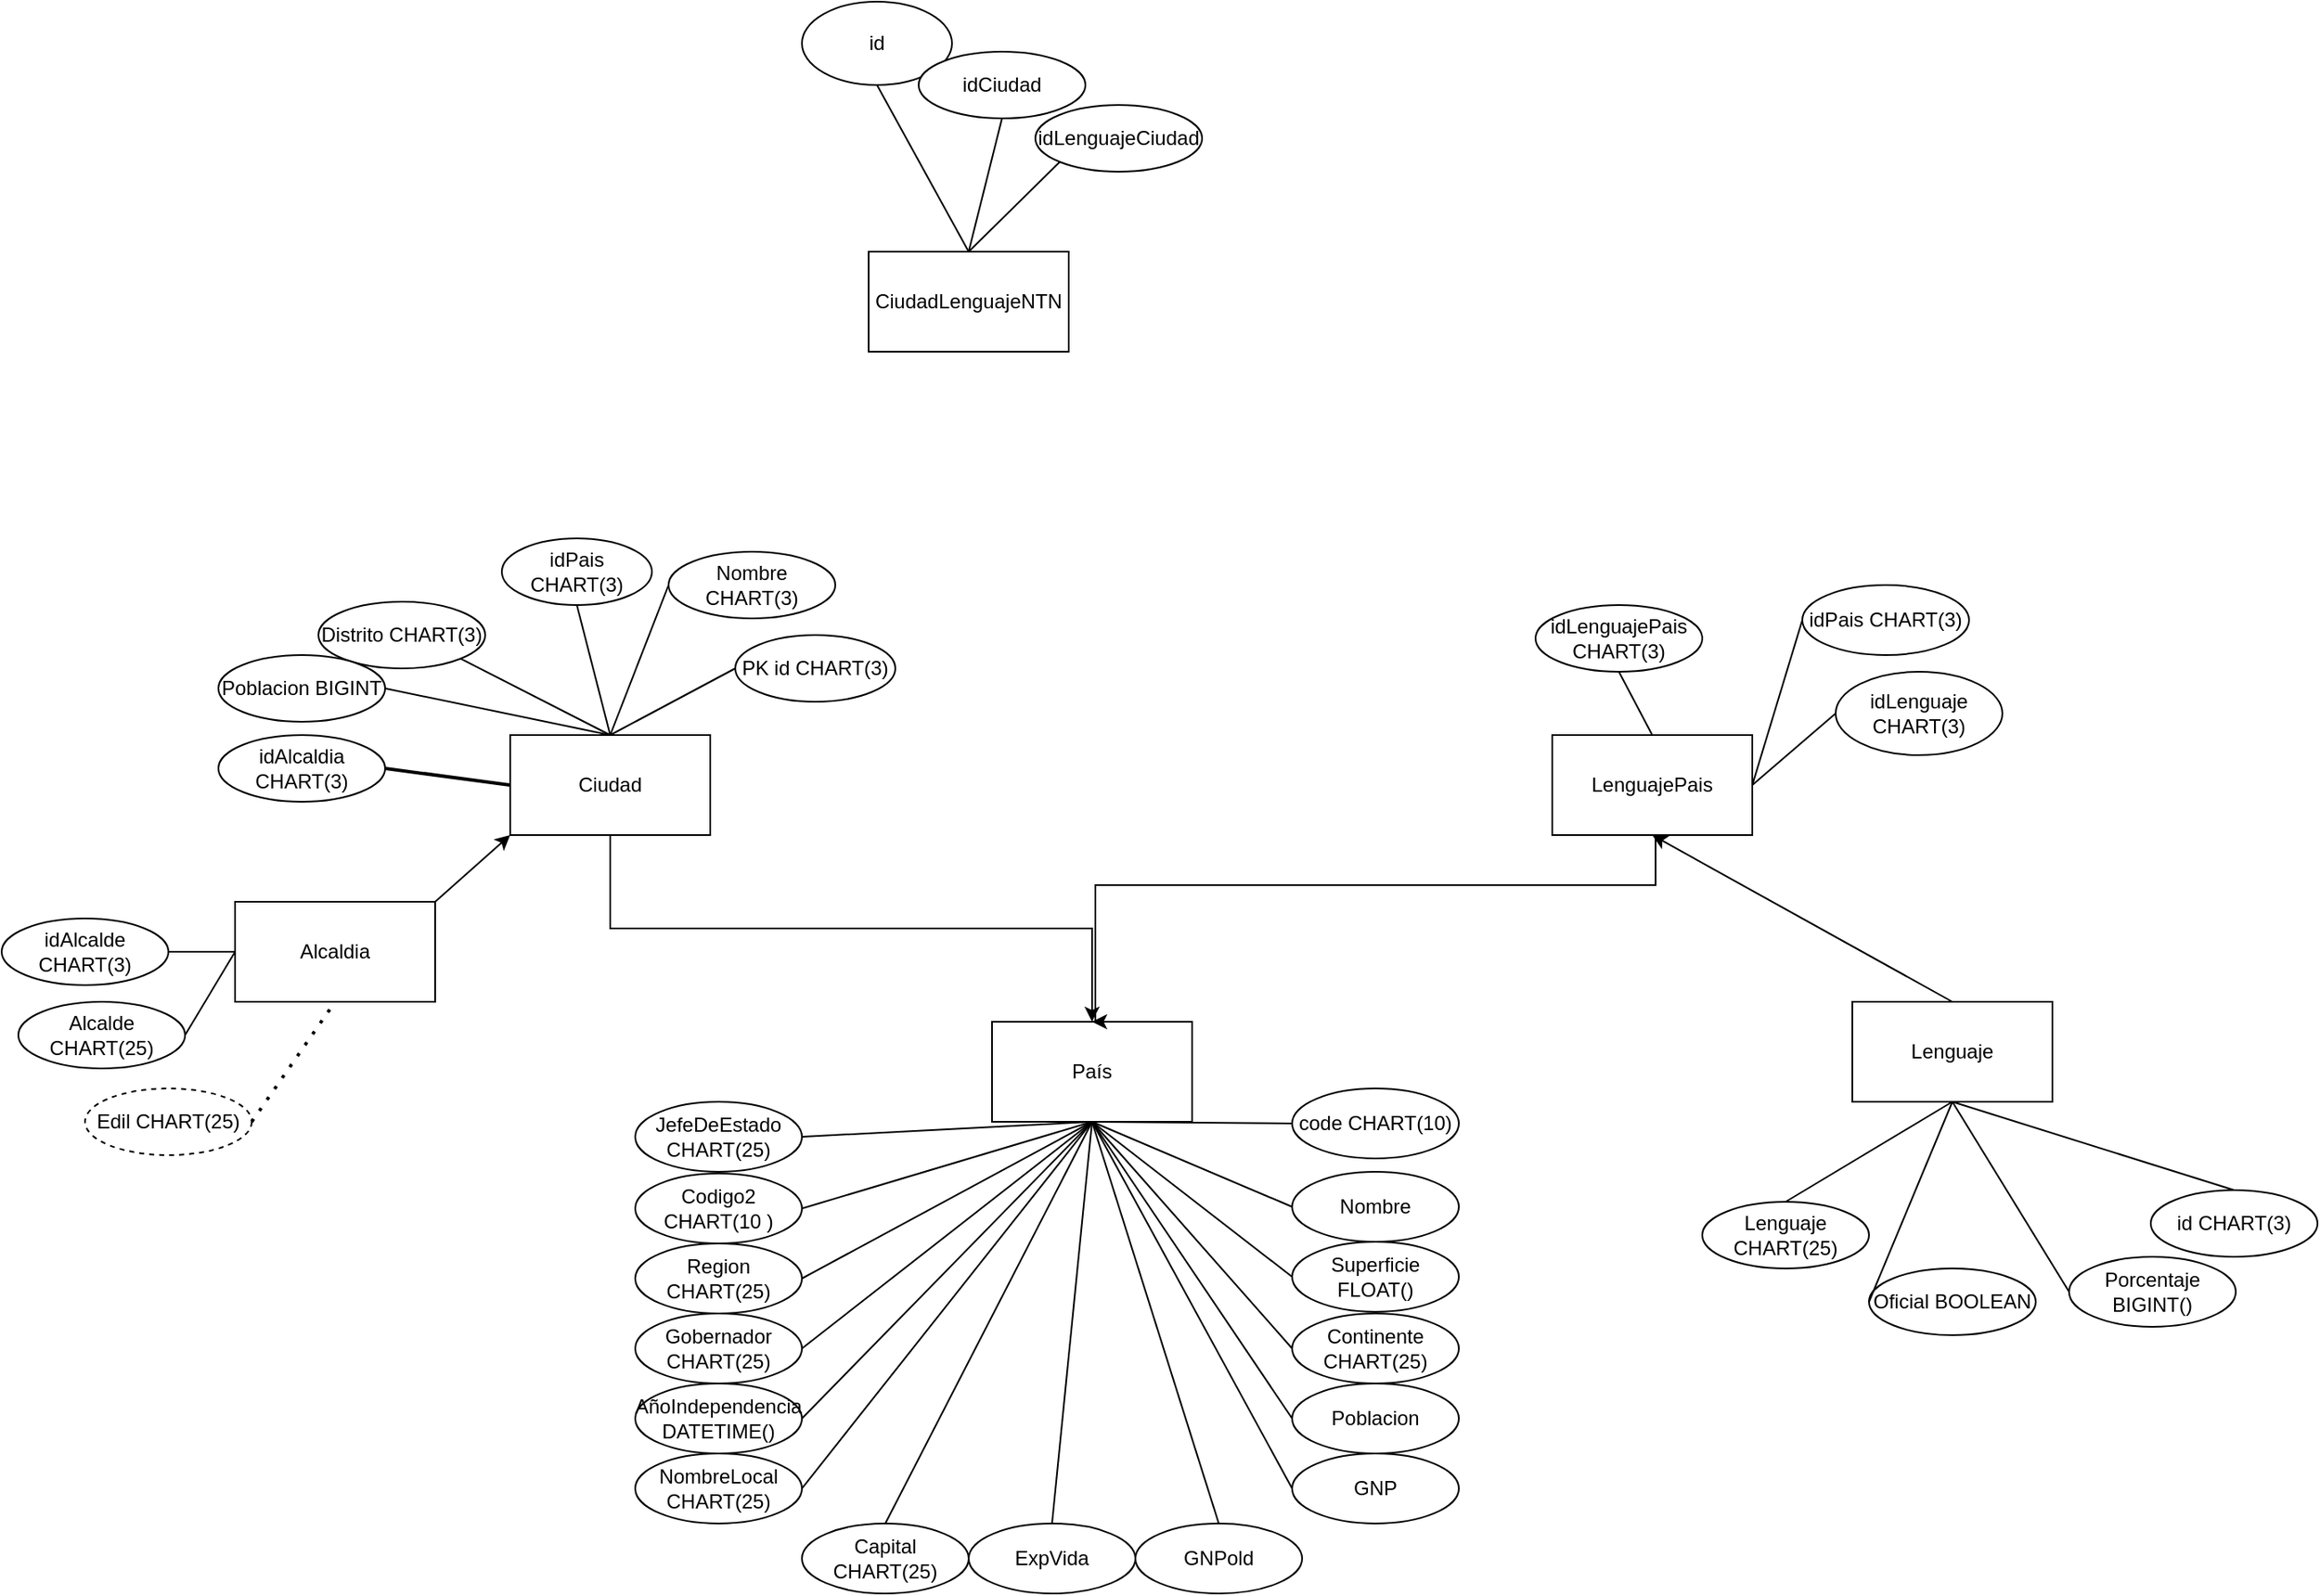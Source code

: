 <mxfile version="22.1.4" type="github">
  <diagram name="Página-1" id="QW3_HEI0pnz6f-6xpjjs">
    <mxGraphModel dx="2021" dy="1225" grid="1" gridSize="10" guides="1" tooltips="1" connect="1" arrows="1" fold="1" page="1" pageScale="1" pageWidth="1169" pageHeight="827" math="0" shadow="0">
      <root>
        <mxCell id="0" />
        <mxCell id="1" parent="0" />
        <mxCell id="LEDxgaxIy0SYVkINa124-1" value="País" style="rounded=0;whiteSpace=wrap;html=1;" parent="1" vertex="1">
          <mxGeometry x="474" y="242" width="120" height="60" as="geometry" />
        </mxCell>
        <mxCell id="LEDxgaxIy0SYVkINa124-55" style="edgeStyle=orthogonalEdgeStyle;rounded=0;orthogonalLoop=1;jettySize=auto;html=1;exitX=0.5;exitY=1;exitDx=0;exitDy=0;entryX=0.5;entryY=0;entryDx=0;entryDy=0;" parent="1" source="LEDxgaxIy0SYVkINa124-2" target="LEDxgaxIy0SYVkINa124-1" edge="1">
          <mxGeometry relative="1" as="geometry" />
        </mxCell>
        <mxCell id="LEDxgaxIy0SYVkINa124-2" value="Ciudad" style="rounded=0;whiteSpace=wrap;html=1;" parent="1" vertex="1">
          <mxGeometry x="185" y="70" width="120" height="60" as="geometry" />
        </mxCell>
        <mxCell id="nsaMhQy8s1WQ0L2lYG-B-9" style="edgeStyle=orthogonalEdgeStyle;rounded=0;orthogonalLoop=1;jettySize=auto;html=1;entryX=0.5;entryY=0;entryDx=0;entryDy=0;exitX=0.5;exitY=1;exitDx=0;exitDy=0;" parent="1" target="LEDxgaxIy0SYVkINa124-1" edge="1">
          <mxGeometry relative="1" as="geometry">
            <mxPoint x="871.98" y="125" as="sourcePoint" />
            <mxPoint x="535.98" y="237" as="targetPoint" />
            <Array as="points">
              <mxPoint x="872" y="160" />
              <mxPoint x="536" y="160" />
              <mxPoint x="536" y="242" />
            </Array>
          </mxGeometry>
        </mxCell>
        <mxCell id="LEDxgaxIy0SYVkINa124-3" value="LenguajePais" style="rounded=0;whiteSpace=wrap;html=1;" parent="1" vertex="1">
          <mxGeometry x="810" y="70" width="120" height="60" as="geometry" />
        </mxCell>
        <mxCell id="LEDxgaxIy0SYVkINa124-4" value="PK id CHART(3)" style="ellipse;whiteSpace=wrap;html=1;" parent="1" vertex="1">
          <mxGeometry x="320" y="10" width="96" height="40" as="geometry" />
        </mxCell>
        <mxCell id="LEDxgaxIy0SYVkINa124-5" value="Nombre CHART(3)" style="ellipse;whiteSpace=wrap;html=1;" parent="1" vertex="1">
          <mxGeometry x="280" y="-40" width="100" height="40" as="geometry" />
        </mxCell>
        <mxCell id="LEDxgaxIy0SYVkINa124-6" value="idPais CHART(3)" style="ellipse;whiteSpace=wrap;html=1;" parent="1" vertex="1">
          <mxGeometry x="180" y="-48" width="90" height="40" as="geometry" />
        </mxCell>
        <mxCell id="LEDxgaxIy0SYVkINa124-7" value="Distrito CHART(3)" style="ellipse;whiteSpace=wrap;html=1;" parent="1" vertex="1">
          <mxGeometry x="70" y="-10" width="100" height="40" as="geometry" />
        </mxCell>
        <mxCell id="LEDxgaxIy0SYVkINa124-8" value="Poblacion BIGINT" style="ellipse;whiteSpace=wrap;html=1;" parent="1" vertex="1">
          <mxGeometry x="10" y="22" width="100" height="40" as="geometry" />
        </mxCell>
        <mxCell id="LEDxgaxIy0SYVkINa124-9" value="code CHART(10)" style="ellipse;whiteSpace=wrap;html=1;" parent="1" vertex="1">
          <mxGeometry x="654" y="282" width="100" height="42" as="geometry" />
        </mxCell>
        <mxCell id="LEDxgaxIy0SYVkINa124-10" value="Nombre" style="ellipse;whiteSpace=wrap;html=1;" parent="1" vertex="1">
          <mxGeometry x="654" y="332" width="100" height="42" as="geometry" />
        </mxCell>
        <mxCell id="LEDxgaxIy0SYVkINa124-11" value="Continente CHART(25)" style="ellipse;whiteSpace=wrap;html=1;" parent="1" vertex="1">
          <mxGeometry x="654" y="417" width="100" height="42" as="geometry" />
        </mxCell>
        <mxCell id="LEDxgaxIy0SYVkINa124-12" value="Region CHART(25)" style="ellipse;whiteSpace=wrap;html=1;" parent="1" vertex="1">
          <mxGeometry x="260" y="375" width="100" height="42" as="geometry" />
        </mxCell>
        <mxCell id="LEDxgaxIy0SYVkINa124-13" value="Superficie FLOAT()" style="ellipse;whiteSpace=wrap;html=1;" parent="1" vertex="1">
          <mxGeometry x="654" y="374" width="100" height="42" as="geometry" />
        </mxCell>
        <mxCell id="LEDxgaxIy0SYVkINa124-14" value="AñoIndependencia DATETIME()" style="ellipse;whiteSpace=wrap;html=1;" parent="1" vertex="1">
          <mxGeometry x="260" y="459" width="100" height="42" as="geometry" />
        </mxCell>
        <mxCell id="LEDxgaxIy0SYVkINa124-15" value="Poblacion" style="ellipse;whiteSpace=wrap;html=1;" parent="1" vertex="1">
          <mxGeometry x="654" y="459" width="100" height="42" as="geometry" />
        </mxCell>
        <mxCell id="LEDxgaxIy0SYVkINa124-16" value="ExpVida" style="ellipse;whiteSpace=wrap;html=1;" parent="1" vertex="1">
          <mxGeometry x="460" y="543" width="100" height="42" as="geometry" />
        </mxCell>
        <mxCell id="LEDxgaxIy0SYVkINa124-17" value="GNP" style="ellipse;whiteSpace=wrap;html=1;" parent="1" vertex="1">
          <mxGeometry x="654" y="501" width="100" height="42" as="geometry" />
        </mxCell>
        <mxCell id="LEDxgaxIy0SYVkINa124-18" value="GNPold" style="ellipse;whiteSpace=wrap;html=1;" parent="1" vertex="1">
          <mxGeometry x="560" y="543" width="100" height="42" as="geometry" />
        </mxCell>
        <mxCell id="LEDxgaxIy0SYVkINa124-19" value="NombreLocal CHART(25)" style="ellipse;whiteSpace=wrap;html=1;" parent="1" vertex="1">
          <mxGeometry x="260" y="501" width="100" height="42" as="geometry" />
        </mxCell>
        <mxCell id="LEDxgaxIy0SYVkINa124-20" value="Gobernador CHART(25)" style="ellipse;whiteSpace=wrap;html=1;" parent="1" vertex="1">
          <mxGeometry x="260" y="417" width="100" height="42" as="geometry" />
        </mxCell>
        <mxCell id="LEDxgaxIy0SYVkINa124-21" value="JefeDeEstado CHART(25)" style="ellipse;whiteSpace=wrap;html=1;" parent="1" vertex="1">
          <mxGeometry x="260" y="290" width="100" height="42" as="geometry" />
        </mxCell>
        <mxCell id="LEDxgaxIy0SYVkINa124-22" value="Capital CHART(25)" style="ellipse;whiteSpace=wrap;html=1;" parent="1" vertex="1">
          <mxGeometry x="360" y="543" width="100" height="42" as="geometry" />
        </mxCell>
        <mxCell id="LEDxgaxIy0SYVkINa124-23" value="Codigo2 CHART(10 )" style="ellipse;whiteSpace=wrap;html=1;" parent="1" vertex="1">
          <mxGeometry x="260" y="333" width="100" height="42" as="geometry" />
        </mxCell>
        <mxCell id="LEDxgaxIy0SYVkINa124-25" value="" style="endArrow=none;html=1;rounded=0;exitX=0.5;exitY=0;exitDx=0;exitDy=0;entryX=0;entryY=0.5;entryDx=0;entryDy=0;" parent="1" source="LEDxgaxIy0SYVkINa124-2" target="LEDxgaxIy0SYVkINa124-4" edge="1">
          <mxGeometry width="50" height="50" relative="1" as="geometry">
            <mxPoint x="340" y="150" as="sourcePoint" />
            <mxPoint x="390" y="100" as="targetPoint" />
          </mxGeometry>
        </mxCell>
        <mxCell id="LEDxgaxIy0SYVkINa124-26" value="" style="endArrow=none;html=1;rounded=0;exitX=0.5;exitY=0;exitDx=0;exitDy=0;entryX=0;entryY=0.5;entryDx=0;entryDy=0;" parent="1" source="LEDxgaxIy0SYVkINa124-2" target="LEDxgaxIy0SYVkINa124-5" edge="1">
          <mxGeometry width="50" height="50" relative="1" as="geometry">
            <mxPoint x="340" y="150" as="sourcePoint" />
            <mxPoint x="390" y="100" as="targetPoint" />
          </mxGeometry>
        </mxCell>
        <mxCell id="LEDxgaxIy0SYVkINa124-27" value="" style="endArrow=none;html=1;rounded=0;exitX=0.5;exitY=0;exitDx=0;exitDy=0;entryX=0.5;entryY=1;entryDx=0;entryDy=0;" parent="1" source="LEDxgaxIy0SYVkINa124-2" target="LEDxgaxIy0SYVkINa124-6" edge="1">
          <mxGeometry width="50" height="50" relative="1" as="geometry">
            <mxPoint x="340" y="150" as="sourcePoint" />
            <mxPoint x="390" y="100" as="targetPoint" />
          </mxGeometry>
        </mxCell>
        <mxCell id="LEDxgaxIy0SYVkINa124-28" value="" style="endArrow=none;html=1;rounded=0;exitX=1;exitY=1;exitDx=0;exitDy=0;entryX=0.5;entryY=0;entryDx=0;entryDy=0;" parent="1" source="LEDxgaxIy0SYVkINa124-7" target="LEDxgaxIy0SYVkINa124-2" edge="1">
          <mxGeometry width="50" height="50" relative="1" as="geometry">
            <mxPoint x="340" y="150" as="sourcePoint" />
            <mxPoint x="390" y="100" as="targetPoint" />
          </mxGeometry>
        </mxCell>
        <mxCell id="LEDxgaxIy0SYVkINa124-29" value="" style="endArrow=none;html=1;rounded=0;exitX=1;exitY=0.5;exitDx=0;exitDy=0;entryX=0.5;entryY=0;entryDx=0;entryDy=0;" parent="1" source="LEDxgaxIy0SYVkINa124-8" target="LEDxgaxIy0SYVkINa124-2" edge="1">
          <mxGeometry width="50" height="50" relative="1" as="geometry">
            <mxPoint x="340" y="150" as="sourcePoint" />
            <mxPoint x="390" y="100" as="targetPoint" />
          </mxGeometry>
        </mxCell>
        <mxCell id="LEDxgaxIy0SYVkINa124-32" value="" style="endArrow=none;html=1;rounded=0;exitX=1;exitY=0.5;exitDx=0;exitDy=0;entryX=0.5;entryY=1;entryDx=0;entryDy=0;" parent="1" source="LEDxgaxIy0SYVkINa124-21" target="LEDxgaxIy0SYVkINa124-1" edge="1">
          <mxGeometry width="50" height="50" relative="1" as="geometry">
            <mxPoint x="350" y="360" as="sourcePoint" />
            <mxPoint x="400" y="310" as="targetPoint" />
          </mxGeometry>
        </mxCell>
        <mxCell id="LEDxgaxIy0SYVkINa124-33" value="" style="endArrow=none;html=1;rounded=0;exitX=0.5;exitY=0;exitDx=0;exitDy=0;entryX=0.5;entryY=1;entryDx=0;entryDy=0;" parent="1" source="LEDxgaxIy0SYVkINa124-16" target="LEDxgaxIy0SYVkINa124-1" edge="1">
          <mxGeometry width="50" height="50" relative="1" as="geometry">
            <mxPoint x="520" y="460" as="sourcePoint" />
            <mxPoint x="570" y="410" as="targetPoint" />
          </mxGeometry>
        </mxCell>
        <mxCell id="LEDxgaxIy0SYVkINa124-34" value="" style="endArrow=none;html=1;rounded=0;entryX=0;entryY=0.5;entryDx=0;entryDy=0;exitX=0.5;exitY=1;exitDx=0;exitDy=0;" parent="1" source="LEDxgaxIy0SYVkINa124-1" target="LEDxgaxIy0SYVkINa124-9" edge="1">
          <mxGeometry width="50" height="50" relative="1" as="geometry">
            <mxPoint x="520" y="460" as="sourcePoint" />
            <mxPoint x="570" y="410" as="targetPoint" />
          </mxGeometry>
        </mxCell>
        <mxCell id="LEDxgaxIy0SYVkINa124-35" value="" style="endArrow=none;html=1;rounded=0;exitX=0.5;exitY=0;exitDx=0;exitDy=0;entryX=0.5;entryY=1;entryDx=0;entryDy=0;" parent="1" source="LEDxgaxIy0SYVkINa124-22" target="LEDxgaxIy0SYVkINa124-1" edge="1">
          <mxGeometry width="50" height="50" relative="1" as="geometry">
            <mxPoint x="520" y="460" as="sourcePoint" />
            <mxPoint x="570" y="410" as="targetPoint" />
          </mxGeometry>
        </mxCell>
        <mxCell id="LEDxgaxIy0SYVkINa124-36" value="" style="endArrow=none;html=1;rounded=0;entryX=0.5;entryY=0;entryDx=0;entryDy=0;exitX=0.5;exitY=1;exitDx=0;exitDy=0;" parent="1" source="LEDxgaxIy0SYVkINa124-1" target="LEDxgaxIy0SYVkINa124-18" edge="1">
          <mxGeometry width="50" height="50" relative="1" as="geometry">
            <mxPoint x="520" y="460" as="sourcePoint" />
            <mxPoint x="570" y="470" as="targetPoint" />
          </mxGeometry>
        </mxCell>
        <mxCell id="LEDxgaxIy0SYVkINa124-37" value="" style="endArrow=none;html=1;rounded=0;exitX=0;exitY=0.5;exitDx=0;exitDy=0;entryX=0.5;entryY=1;entryDx=0;entryDy=0;" parent="1" source="LEDxgaxIy0SYVkINa124-17" target="LEDxgaxIy0SYVkINa124-1" edge="1">
          <mxGeometry width="50" height="50" relative="1" as="geometry">
            <mxPoint x="520" y="460" as="sourcePoint" />
            <mxPoint x="570" y="410" as="targetPoint" />
          </mxGeometry>
        </mxCell>
        <mxCell id="LEDxgaxIy0SYVkINa124-38" value="" style="endArrow=none;html=1;rounded=0;exitX=0;exitY=0.5;exitDx=0;exitDy=0;entryX=0.5;entryY=1;entryDx=0;entryDy=0;" parent="1" source="LEDxgaxIy0SYVkINa124-15" target="LEDxgaxIy0SYVkINa124-1" edge="1">
          <mxGeometry width="50" height="50" relative="1" as="geometry">
            <mxPoint x="520" y="460" as="sourcePoint" />
            <mxPoint x="480" y="370" as="targetPoint" />
          </mxGeometry>
        </mxCell>
        <mxCell id="LEDxgaxIy0SYVkINa124-39" value="" style="endArrow=none;html=1;rounded=0;exitX=0;exitY=0.5;exitDx=0;exitDy=0;entryX=0.5;entryY=1;entryDx=0;entryDy=0;" parent="1" source="LEDxgaxIy0SYVkINa124-11" target="LEDxgaxIy0SYVkINa124-1" edge="1">
          <mxGeometry width="50" height="50" relative="1" as="geometry">
            <mxPoint x="520" y="460" as="sourcePoint" />
            <mxPoint x="570" y="410" as="targetPoint" />
          </mxGeometry>
        </mxCell>
        <mxCell id="LEDxgaxIy0SYVkINa124-40" value="" style="endArrow=none;html=1;rounded=0;exitX=1;exitY=0.5;exitDx=0;exitDy=0;entryX=0.5;entryY=1;entryDx=0;entryDy=0;" parent="1" source="LEDxgaxIy0SYVkINa124-19" target="LEDxgaxIy0SYVkINa124-1" edge="1">
          <mxGeometry width="50" height="50" relative="1" as="geometry">
            <mxPoint x="520" y="460" as="sourcePoint" />
            <mxPoint x="570" y="410" as="targetPoint" />
          </mxGeometry>
        </mxCell>
        <mxCell id="LEDxgaxIy0SYVkINa124-41" value="" style="endArrow=none;html=1;rounded=0;exitX=1;exitY=0.5;exitDx=0;exitDy=0;entryX=0.5;entryY=1;entryDx=0;entryDy=0;" parent="1" source="LEDxgaxIy0SYVkINa124-14" target="LEDxgaxIy0SYVkINa124-1" edge="1">
          <mxGeometry width="50" height="50" relative="1" as="geometry">
            <mxPoint x="520" y="460" as="sourcePoint" />
            <mxPoint x="440" y="280" as="targetPoint" />
          </mxGeometry>
        </mxCell>
        <mxCell id="LEDxgaxIy0SYVkINa124-42" value="" style="endArrow=none;html=1;rounded=0;exitX=1;exitY=0.5;exitDx=0;exitDy=0;entryX=0.5;entryY=1;entryDx=0;entryDy=0;" parent="1" source="LEDxgaxIy0SYVkINa124-20" target="LEDxgaxIy0SYVkINa124-1" edge="1">
          <mxGeometry width="50" height="50" relative="1" as="geometry">
            <mxPoint x="520" y="460" as="sourcePoint" />
            <mxPoint x="570" y="410" as="targetPoint" />
          </mxGeometry>
        </mxCell>
        <mxCell id="LEDxgaxIy0SYVkINa124-43" value="" style="endArrow=none;html=1;rounded=0;exitX=1;exitY=0.5;exitDx=0;exitDy=0;entryX=0.5;entryY=1;entryDx=0;entryDy=0;" parent="1" source="LEDxgaxIy0SYVkINa124-12" target="LEDxgaxIy0SYVkINa124-1" edge="1">
          <mxGeometry width="50" height="50" relative="1" as="geometry">
            <mxPoint x="520" y="460" as="sourcePoint" />
            <mxPoint x="480" y="350" as="targetPoint" />
          </mxGeometry>
        </mxCell>
        <mxCell id="LEDxgaxIy0SYVkINa124-44" value="" style="endArrow=none;html=1;rounded=0;exitX=1;exitY=0.5;exitDx=0;exitDy=0;entryX=0.5;entryY=1;entryDx=0;entryDy=0;" parent="1" source="LEDxgaxIy0SYVkINa124-23" target="LEDxgaxIy0SYVkINa124-1" edge="1">
          <mxGeometry width="50" height="50" relative="1" as="geometry">
            <mxPoint x="520" y="460" as="sourcePoint" />
            <mxPoint x="570" y="410" as="targetPoint" />
          </mxGeometry>
        </mxCell>
        <mxCell id="LEDxgaxIy0SYVkINa124-45" value="" style="endArrow=none;html=1;rounded=0;exitX=0;exitY=0.5;exitDx=0;exitDy=0;entryX=0.5;entryY=1;entryDx=0;entryDy=0;" parent="1" source="LEDxgaxIy0SYVkINa124-13" target="LEDxgaxIy0SYVkINa124-1" edge="1">
          <mxGeometry width="50" height="50" relative="1" as="geometry">
            <mxPoint x="520" y="460" as="sourcePoint" />
            <mxPoint x="570" y="410" as="targetPoint" />
          </mxGeometry>
        </mxCell>
        <mxCell id="LEDxgaxIy0SYVkINa124-46" value="" style="endArrow=none;html=1;rounded=0;exitX=0;exitY=0.5;exitDx=0;exitDy=0;entryX=0.5;entryY=1;entryDx=0;entryDy=0;" parent="1" source="LEDxgaxIy0SYVkINa124-10" target="LEDxgaxIy0SYVkINa124-1" edge="1">
          <mxGeometry width="50" height="50" relative="1" as="geometry">
            <mxPoint x="520" y="460" as="sourcePoint" />
            <mxPoint x="570" y="410" as="targetPoint" />
          </mxGeometry>
        </mxCell>
        <mxCell id="LEDxgaxIy0SYVkINa124-47" value="idPais CHART(3)" style="ellipse;whiteSpace=wrap;html=1;" parent="1" vertex="1">
          <mxGeometry x="960" y="-20" width="100" height="42" as="geometry" />
        </mxCell>
        <mxCell id="LEDxgaxIy0SYVkINa124-50" value="Porcentaje BIGINT()" style="ellipse;whiteSpace=wrap;html=1;" parent="1" vertex="1">
          <mxGeometry x="1120" y="383" width="100" height="42" as="geometry" />
        </mxCell>
        <mxCell id="LEDxgaxIy0SYVkINa124-52" value="" style="endArrow=none;html=1;rounded=0;exitX=0;exitY=0.5;exitDx=0;exitDy=0;entryX=0.5;entryY=1;entryDx=0;entryDy=0;" parent="1" source="LEDxgaxIy0SYVkINa124-50" target="nsaMhQy8s1WQ0L2lYG-B-4" edge="1">
          <mxGeometry width="50" height="50" relative="1" as="geometry">
            <mxPoint x="810" y="130" as="sourcePoint" />
            <mxPoint x="860" y="80" as="targetPoint" />
          </mxGeometry>
        </mxCell>
        <mxCell id="LEDxgaxIy0SYVkINa124-54" value="" style="endArrow=none;html=1;rounded=0;entryX=0;entryY=0.5;entryDx=0;entryDy=0;exitX=1;exitY=0.5;exitDx=0;exitDy=0;" parent="1" source="LEDxgaxIy0SYVkINa124-3" target="LEDxgaxIy0SYVkINa124-47" edge="1">
          <mxGeometry width="50" height="50" relative="1" as="geometry">
            <mxPoint x="810" y="130" as="sourcePoint" />
            <mxPoint x="860" y="80" as="targetPoint" />
          </mxGeometry>
        </mxCell>
        <mxCell id="LEDxgaxIy0SYVkINa124-57" value="CiudadLenguajeNTN" style="rounded=0;whiteSpace=wrap;html=1;" parent="1" vertex="1">
          <mxGeometry x="400" y="-220" width="120" height="60" as="geometry" />
        </mxCell>
        <mxCell id="LEDxgaxIy0SYVkINa124-61" value="id" style="ellipse;whiteSpace=wrap;html=1;" parent="1" vertex="1">
          <mxGeometry x="360" y="-370" width="90" height="50" as="geometry" />
        </mxCell>
        <mxCell id="LEDxgaxIy0SYVkINa124-62" value="idCiudad" style="ellipse;whiteSpace=wrap;html=1;" parent="1" vertex="1">
          <mxGeometry x="430" y="-340" width="100" height="40" as="geometry" />
        </mxCell>
        <mxCell id="LEDxgaxIy0SYVkINa124-63" value="idLenguajeCiudad" style="ellipse;whiteSpace=wrap;html=1;" parent="1" vertex="1">
          <mxGeometry x="500" y="-308" width="100" height="40" as="geometry" />
        </mxCell>
        <mxCell id="nsaMhQy8s1WQ0L2lYG-B-1" value="" style="endArrow=none;html=1;rounded=0;exitX=0.5;exitY=0;exitDx=0;exitDy=0;entryX=0.5;entryY=1;entryDx=0;entryDy=0;" parent="1" source="LEDxgaxIy0SYVkINa124-57" target="LEDxgaxIy0SYVkINa124-61" edge="1">
          <mxGeometry width="50" height="50" relative="1" as="geometry">
            <mxPoint x="670" y="-120" as="sourcePoint" />
            <mxPoint x="720" y="-170" as="targetPoint" />
          </mxGeometry>
        </mxCell>
        <mxCell id="nsaMhQy8s1WQ0L2lYG-B-2" value="" style="endArrow=none;html=1;rounded=0;entryX=0.5;entryY=1;entryDx=0;entryDy=0;exitX=0.5;exitY=0;exitDx=0;exitDy=0;" parent="1" source="LEDxgaxIy0SYVkINa124-57" target="LEDxgaxIy0SYVkINa124-62" edge="1">
          <mxGeometry width="50" height="50" relative="1" as="geometry">
            <mxPoint x="670" y="-120" as="sourcePoint" />
            <mxPoint x="720" y="-170" as="targetPoint" />
          </mxGeometry>
        </mxCell>
        <mxCell id="nsaMhQy8s1WQ0L2lYG-B-3" value="" style="endArrow=none;html=1;rounded=0;exitX=0.5;exitY=0;exitDx=0;exitDy=0;entryX=0;entryY=1;entryDx=0;entryDy=0;" parent="1" source="LEDxgaxIy0SYVkINa124-57" target="LEDxgaxIy0SYVkINa124-63" edge="1">
          <mxGeometry width="50" height="50" relative="1" as="geometry">
            <mxPoint x="670" y="-120" as="sourcePoint" />
            <mxPoint x="720" y="-170" as="targetPoint" />
          </mxGeometry>
        </mxCell>
        <mxCell id="nsaMhQy8s1WQ0L2lYG-B-4" value="Lenguaje" style="rounded=0;whiteSpace=wrap;html=1;" parent="1" vertex="1">
          <mxGeometry x="990" y="230" width="120" height="60" as="geometry" />
        </mxCell>
        <mxCell id="nsaMhQy8s1WQ0L2lYG-B-5" value="id  CHART(3)" style="ellipse;whiteSpace=wrap;html=1;" parent="1" vertex="1">
          <mxGeometry x="1169" y="343" width="100" height="40" as="geometry" />
        </mxCell>
        <mxCell id="nsaMhQy8s1WQ0L2lYG-B-6" value="Oficial BOOLEAN" style="ellipse;whiteSpace=wrap;html=1;" parent="1" vertex="1">
          <mxGeometry x="1000" y="390" width="100" height="40" as="geometry" />
        </mxCell>
        <mxCell id="nsaMhQy8s1WQ0L2lYG-B-7" value="Lenguaje CHART(25)" style="ellipse;whiteSpace=wrap;html=1;" parent="1" vertex="1">
          <mxGeometry x="900" y="350" width="100" height="40" as="geometry" />
        </mxCell>
        <mxCell id="nsaMhQy8s1WQ0L2lYG-B-15" value="" style="endArrow=none;html=1;rounded=0;exitX=0.5;exitY=0;exitDx=0;exitDy=0;entryX=0.5;entryY=1;entryDx=0;entryDy=0;" parent="1" source="nsaMhQy8s1WQ0L2lYG-B-7" target="nsaMhQy8s1WQ0L2lYG-B-4" edge="1">
          <mxGeometry width="50" height="50" relative="1" as="geometry">
            <mxPoint x="850" y="390" as="sourcePoint" />
            <mxPoint x="950" y="352" as="targetPoint" />
          </mxGeometry>
        </mxCell>
        <mxCell id="nsaMhQy8s1WQ0L2lYG-B-16" value="" style="endArrow=none;html=1;rounded=0;exitX=0;exitY=0.5;exitDx=0;exitDy=0;entryX=0.5;entryY=1;entryDx=0;entryDy=0;" parent="1" source="nsaMhQy8s1WQ0L2lYG-B-6" target="nsaMhQy8s1WQ0L2lYG-B-4" edge="1">
          <mxGeometry width="50" height="50" relative="1" as="geometry">
            <mxPoint x="850" y="390" as="sourcePoint" />
            <mxPoint x="950" y="350" as="targetPoint" />
          </mxGeometry>
        </mxCell>
        <mxCell id="nsaMhQy8s1WQ0L2lYG-B-17" value="" style="endArrow=none;html=1;rounded=0;exitX=0.5;exitY=0;exitDx=0;exitDy=0;entryX=0.5;entryY=1;entryDx=0;entryDy=0;" parent="1" source="nsaMhQy8s1WQ0L2lYG-B-5" target="nsaMhQy8s1WQ0L2lYG-B-4" edge="1">
          <mxGeometry width="50" height="50" relative="1" as="geometry">
            <mxPoint x="850" y="390" as="sourcePoint" />
            <mxPoint x="950" y="352" as="targetPoint" />
          </mxGeometry>
        </mxCell>
        <mxCell id="nsaMhQy8s1WQ0L2lYG-B-18" value="idLenguaje CHART(3)" style="ellipse;whiteSpace=wrap;html=1;" parent="1" vertex="1">
          <mxGeometry x="980" y="32" width="100" height="50" as="geometry" />
        </mxCell>
        <mxCell id="nsaMhQy8s1WQ0L2lYG-B-19" value="" style="endArrow=none;html=1;rounded=0;exitX=1;exitY=0.5;exitDx=0;exitDy=0;entryX=0;entryY=0.5;entryDx=0;entryDy=0;" parent="1" source="LEDxgaxIy0SYVkINa124-3" target="nsaMhQy8s1WQ0L2lYG-B-18" edge="1">
          <mxGeometry width="50" height="50" relative="1" as="geometry">
            <mxPoint x="1040" y="200" as="sourcePoint" />
            <mxPoint x="1090" y="150" as="targetPoint" />
          </mxGeometry>
        </mxCell>
        <mxCell id="nsaMhQy8s1WQ0L2lYG-B-20" value="" style="endArrow=classic;html=1;rounded=0;entryX=0.5;entryY=1;entryDx=0;entryDy=0;exitX=0.5;exitY=0;exitDx=0;exitDy=0;" parent="1" source="nsaMhQy8s1WQ0L2lYG-B-4" target="LEDxgaxIy0SYVkINa124-3" edge="1">
          <mxGeometry width="50" height="50" relative="1" as="geometry">
            <mxPoint x="990" y="240" as="sourcePoint" />
            <mxPoint x="1040" y="190" as="targetPoint" />
          </mxGeometry>
        </mxCell>
        <mxCell id="nsaMhQy8s1WQ0L2lYG-B-21" value="idLenguajePais CHART(3)" style="ellipse;whiteSpace=wrap;html=1;" parent="1" vertex="1">
          <mxGeometry x="800" y="-8" width="100" height="40" as="geometry" />
        </mxCell>
        <mxCell id="nsaMhQy8s1WQ0L2lYG-B-22" value="" style="endArrow=none;html=1;rounded=0;entryX=0.5;entryY=1;entryDx=0;entryDy=0;exitX=0.5;exitY=0;exitDx=0;exitDy=0;" parent="1" source="LEDxgaxIy0SYVkINa124-3" target="nsaMhQy8s1WQ0L2lYG-B-21" edge="1">
          <mxGeometry width="50" height="50" relative="1" as="geometry">
            <mxPoint x="620" y="200" as="sourcePoint" />
            <mxPoint x="670" y="150" as="targetPoint" />
          </mxGeometry>
        </mxCell>
        <mxCell id="RvaeY_PqLEphjaO_gkjg-1" value="idAlcaldia CHART(3)" style="ellipse;whiteSpace=wrap;html=1;strokeColor=default;" parent="1" vertex="1">
          <mxGeometry x="10" y="70" width="100" height="40" as="geometry" />
        </mxCell>
        <mxCell id="RvaeY_PqLEphjaO_gkjg-3" value="" style="endArrow=none;html=1;strokeWidth=2;rounded=0;exitX=1;exitY=0.5;exitDx=0;exitDy=0;entryX=0;entryY=0.5;entryDx=0;entryDy=0;" parent="1" source="RvaeY_PqLEphjaO_gkjg-1" target="LEDxgaxIy0SYVkINa124-2" edge="1">
          <mxGeometry width="50" height="50" relative="1" as="geometry">
            <mxPoint x="420" y="240" as="sourcePoint" />
            <mxPoint x="470" y="190" as="targetPoint" />
          </mxGeometry>
        </mxCell>
        <mxCell id="RvaeY_PqLEphjaO_gkjg-4" value="Edil CHART(25)" style="ellipse;whiteSpace=wrap;html=1;dashed=1;" parent="1" vertex="1">
          <mxGeometry x="-70" y="282" width="100" height="40" as="geometry" />
        </mxCell>
        <mxCell id="RvaeY_PqLEphjaO_gkjg-5" value="" style="endArrow=none;dashed=1;html=1;dashPattern=1 3;strokeWidth=2;rounded=0;exitX=1;exitY=0.5;exitDx=0;exitDy=0;entryX=0.5;entryY=1;entryDx=0;entryDy=0;" parent="1" source="RvaeY_PqLEphjaO_gkjg-4" target="RvaeY_PqLEphjaO_gkjg-6" edge="1">
          <mxGeometry width="50" height="50" relative="1" as="geometry">
            <mxPoint x="420" y="240" as="sourcePoint" />
            <mxPoint x="470" y="190" as="targetPoint" />
          </mxGeometry>
        </mxCell>
        <mxCell id="RvaeY_PqLEphjaO_gkjg-6" value="Alcaldia" style="rounded=0;whiteSpace=wrap;html=1;" parent="1" vertex="1">
          <mxGeometry x="20" y="170" width="120" height="60" as="geometry" />
        </mxCell>
        <mxCell id="RvaeY_PqLEphjaO_gkjg-7" value="Alcalde CHART(25)" style="ellipse;whiteSpace=wrap;html=1;" parent="1" vertex="1">
          <mxGeometry x="-110" y="230" width="100" height="40" as="geometry" />
        </mxCell>
        <mxCell id="RvaeY_PqLEphjaO_gkjg-8" value="idAlcalde CHART(3)" style="ellipse;whiteSpace=wrap;html=1;" parent="1" vertex="1">
          <mxGeometry x="-120" y="180" width="100" height="40" as="geometry" />
        </mxCell>
        <mxCell id="RvaeY_PqLEphjaO_gkjg-9" value="" style="endArrow=none;html=1;rounded=0;exitX=1;exitY=0.5;exitDx=0;exitDy=0;entryX=0;entryY=0.5;entryDx=0;entryDy=0;" parent="1" source="RvaeY_PqLEphjaO_gkjg-7" target="RvaeY_PqLEphjaO_gkjg-6" edge="1">
          <mxGeometry width="50" height="50" relative="1" as="geometry">
            <mxPoint x="180" y="240" as="sourcePoint" />
            <mxPoint x="15" y="205" as="targetPoint" />
          </mxGeometry>
        </mxCell>
        <mxCell id="RvaeY_PqLEphjaO_gkjg-10" value="" style="endArrow=none;html=1;rounded=0;exitX=1;exitY=0.5;exitDx=0;exitDy=0;entryX=0;entryY=0.5;entryDx=0;entryDy=0;" parent="1" source="RvaeY_PqLEphjaO_gkjg-8" target="RvaeY_PqLEphjaO_gkjg-6" edge="1">
          <mxGeometry width="50" height="50" relative="1" as="geometry">
            <mxPoint x="180" y="240" as="sourcePoint" />
            <mxPoint x="230" y="190" as="targetPoint" />
          </mxGeometry>
        </mxCell>
        <mxCell id="RvaeY_PqLEphjaO_gkjg-11" value="" style="endArrow=classic;html=1;rounded=0;exitX=1;exitY=0;exitDx=0;exitDy=0;entryX=0;entryY=1;entryDx=0;entryDy=0;" parent="1" source="RvaeY_PqLEphjaO_gkjg-6" target="LEDxgaxIy0SYVkINa124-2" edge="1">
          <mxGeometry width="50" height="50" relative="1" as="geometry">
            <mxPoint x="170" y="210" as="sourcePoint" />
            <mxPoint x="220" y="160" as="targetPoint" />
          </mxGeometry>
        </mxCell>
      </root>
    </mxGraphModel>
  </diagram>
</mxfile>
